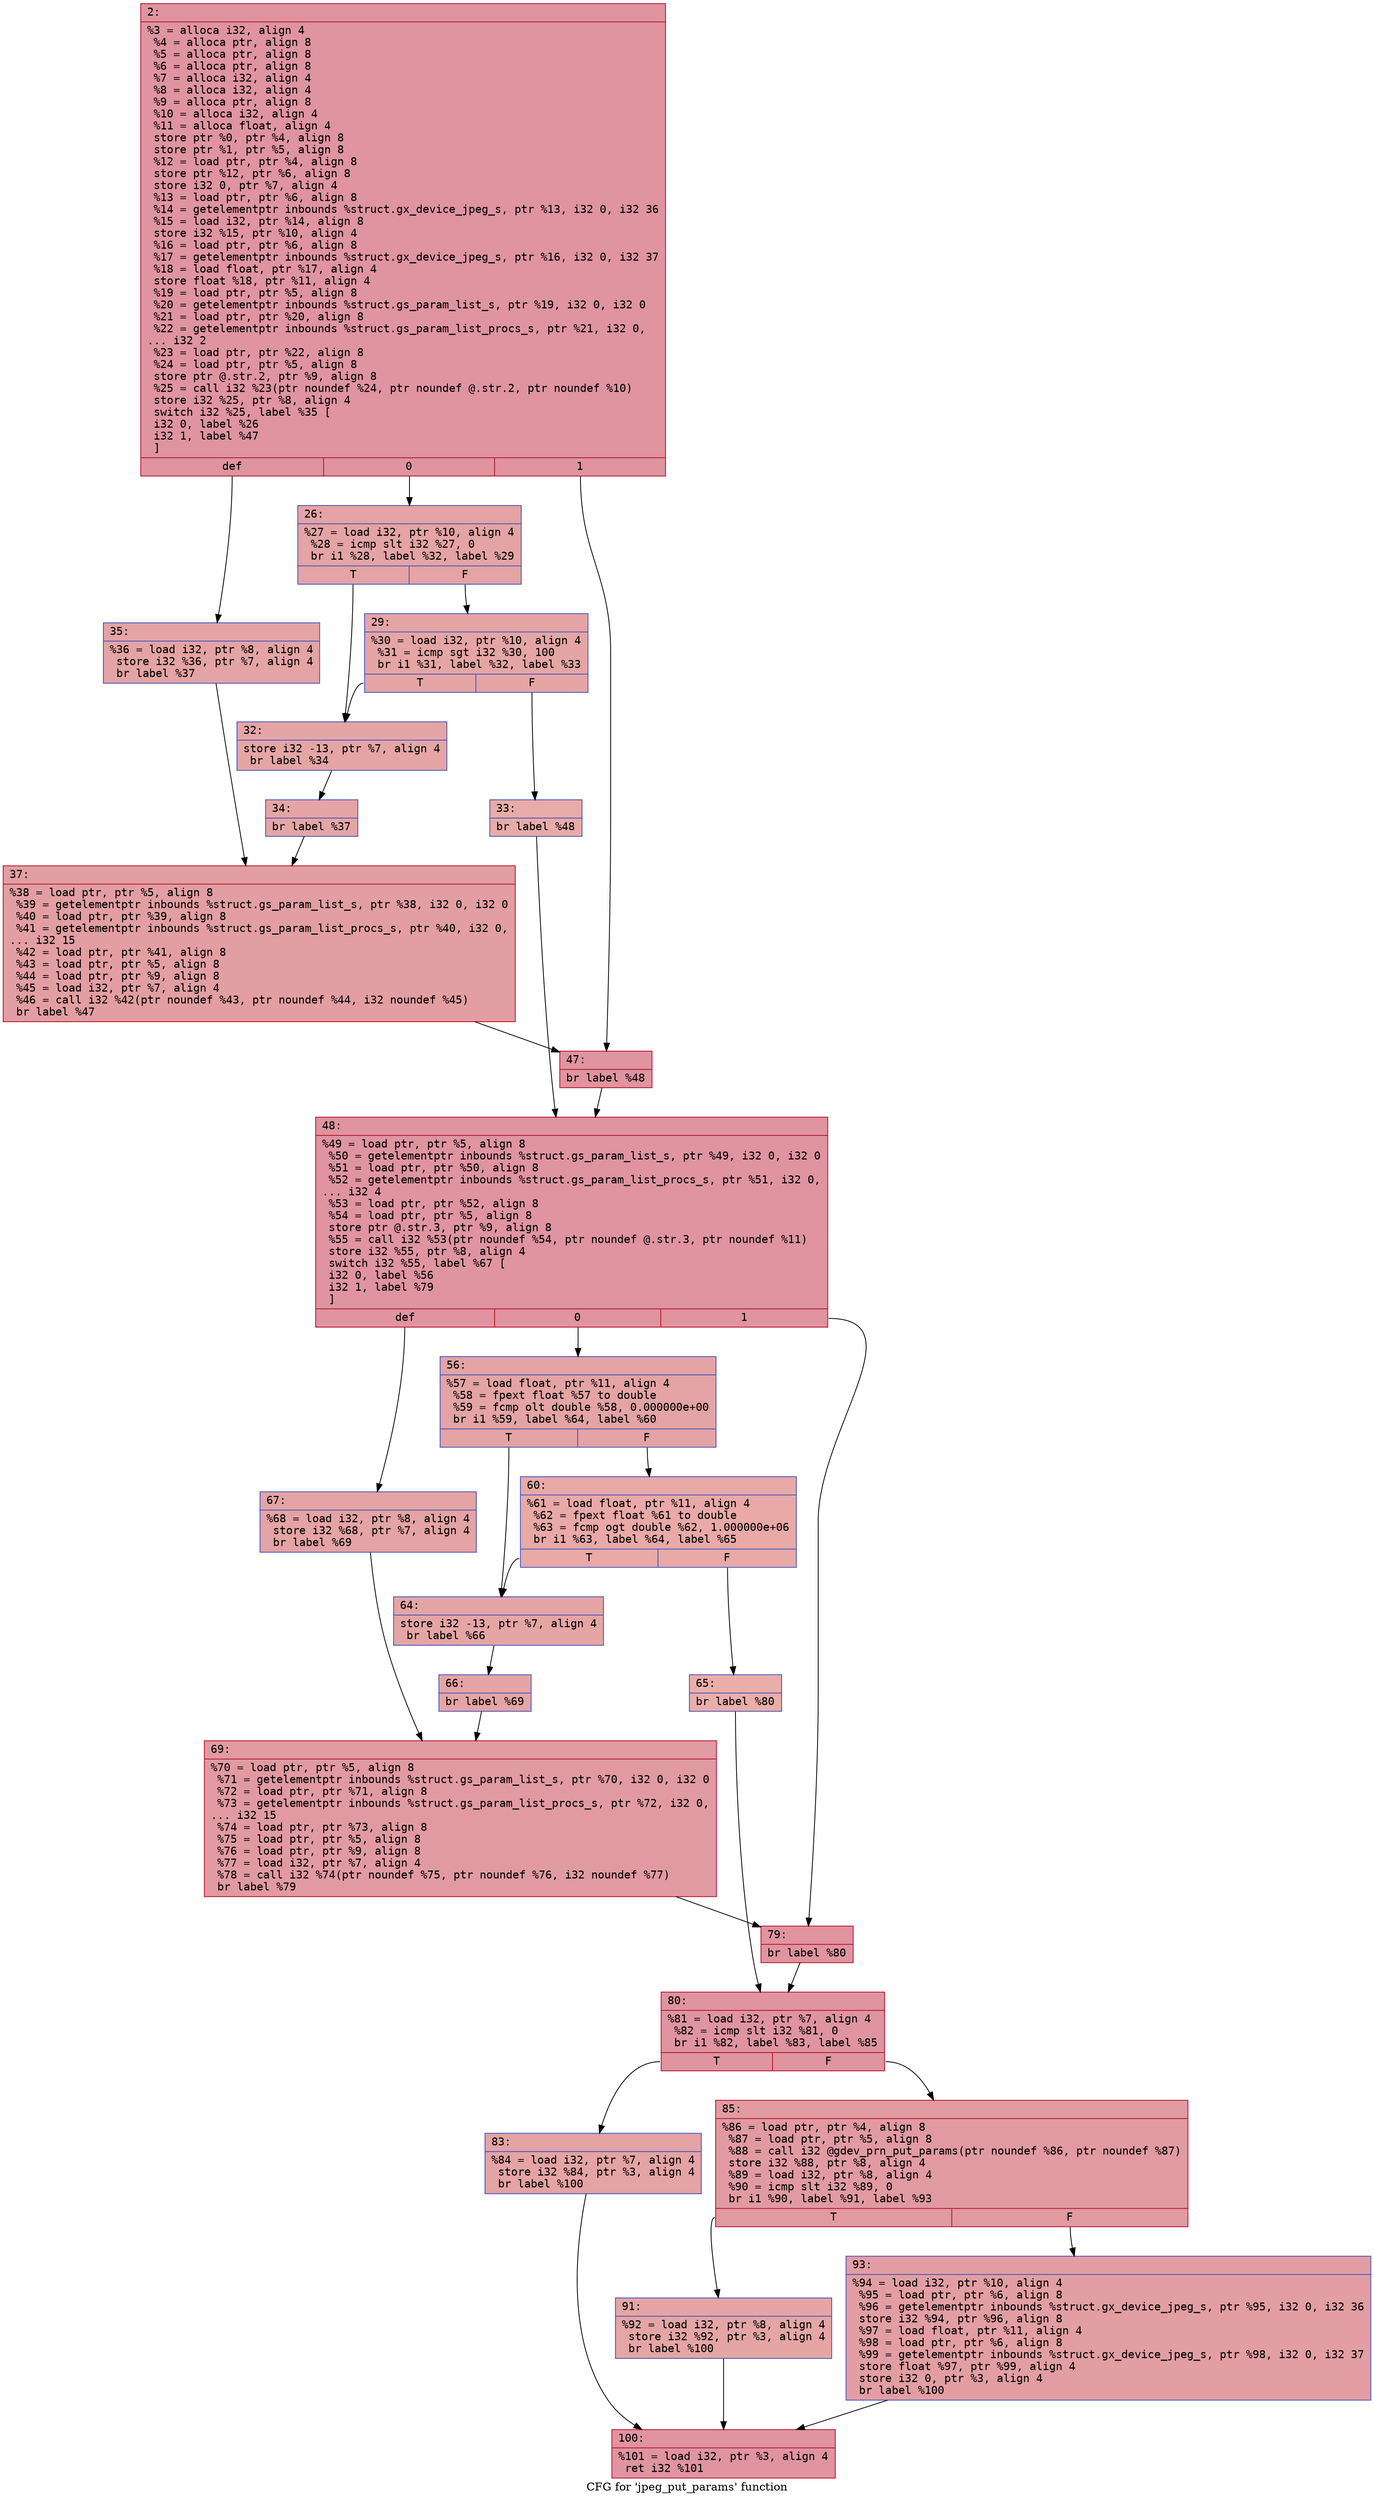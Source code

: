 digraph "CFG for 'jpeg_put_params' function" {
	label="CFG for 'jpeg_put_params' function";

	Node0x600001af7520 [shape=record,color="#b70d28ff", style=filled, fillcolor="#b70d2870" fontname="Courier",label="{2:\l|  %3 = alloca i32, align 4\l  %4 = alloca ptr, align 8\l  %5 = alloca ptr, align 8\l  %6 = alloca ptr, align 8\l  %7 = alloca i32, align 4\l  %8 = alloca i32, align 4\l  %9 = alloca ptr, align 8\l  %10 = alloca i32, align 4\l  %11 = alloca float, align 4\l  store ptr %0, ptr %4, align 8\l  store ptr %1, ptr %5, align 8\l  %12 = load ptr, ptr %4, align 8\l  store ptr %12, ptr %6, align 8\l  store i32 0, ptr %7, align 4\l  %13 = load ptr, ptr %6, align 8\l  %14 = getelementptr inbounds %struct.gx_device_jpeg_s, ptr %13, i32 0, i32 36\l  %15 = load i32, ptr %14, align 8\l  store i32 %15, ptr %10, align 4\l  %16 = load ptr, ptr %6, align 8\l  %17 = getelementptr inbounds %struct.gx_device_jpeg_s, ptr %16, i32 0, i32 37\l  %18 = load float, ptr %17, align 4\l  store float %18, ptr %11, align 4\l  %19 = load ptr, ptr %5, align 8\l  %20 = getelementptr inbounds %struct.gs_param_list_s, ptr %19, i32 0, i32 0\l  %21 = load ptr, ptr %20, align 8\l  %22 = getelementptr inbounds %struct.gs_param_list_procs_s, ptr %21, i32 0,\l... i32 2\l  %23 = load ptr, ptr %22, align 8\l  %24 = load ptr, ptr %5, align 8\l  store ptr @.str.2, ptr %9, align 8\l  %25 = call i32 %23(ptr noundef %24, ptr noundef @.str.2, ptr noundef %10)\l  store i32 %25, ptr %8, align 4\l  switch i32 %25, label %35 [\l    i32 0, label %26\l    i32 1, label %47\l  ]\l|{<s0>def|<s1>0|<s2>1}}"];
	Node0x600001af7520:s0 -> Node0x600001af7700[tooltip="2 -> 35\nProbability 33.33%" ];
	Node0x600001af7520:s1 -> Node0x600001af7570[tooltip="2 -> 26\nProbability 33.33%" ];
	Node0x600001af7520:s2 -> Node0x600001af77a0[tooltip="2 -> 47\nProbability 33.33%" ];
	Node0x600001af7570 [shape=record,color="#3d50c3ff", style=filled, fillcolor="#c32e3170" fontname="Courier",label="{26:\l|  %27 = load i32, ptr %10, align 4\l  %28 = icmp slt i32 %27, 0\l  br i1 %28, label %32, label %29\l|{<s0>T|<s1>F}}"];
	Node0x600001af7570:s0 -> Node0x600001af7610[tooltip="26 -> 32\nProbability 37.50%" ];
	Node0x600001af7570:s1 -> Node0x600001af75c0[tooltip="26 -> 29\nProbability 62.50%" ];
	Node0x600001af75c0 [shape=record,color="#3d50c3ff", style=filled, fillcolor="#c5333470" fontname="Courier",label="{29:\l|  %30 = load i32, ptr %10, align 4\l  %31 = icmp sgt i32 %30, 100\l  br i1 %31, label %32, label %33\l|{<s0>T|<s1>F}}"];
	Node0x600001af75c0:s0 -> Node0x600001af7610[tooltip="29 -> 32\nProbability 50.00%" ];
	Node0x600001af75c0:s1 -> Node0x600001af7660[tooltip="29 -> 33\nProbability 50.00%" ];
	Node0x600001af7610 [shape=record,color="#3d50c3ff", style=filled, fillcolor="#c5333470" fontname="Courier",label="{32:\l|  store i32 -13, ptr %7, align 4\l  br label %34\l}"];
	Node0x600001af7610 -> Node0x600001af76b0[tooltip="32 -> 34\nProbability 100.00%" ];
	Node0x600001af7660 [shape=record,color="#3d50c3ff", style=filled, fillcolor="#cc403a70" fontname="Courier",label="{33:\l|  br label %48\l}"];
	Node0x600001af7660 -> Node0x600001af77f0[tooltip="33 -> 48\nProbability 100.00%" ];
	Node0x600001af76b0 [shape=record,color="#3d50c3ff", style=filled, fillcolor="#c5333470" fontname="Courier",label="{34:\l|  br label %37\l}"];
	Node0x600001af76b0 -> Node0x600001af7750[tooltip="34 -> 37\nProbability 100.00%" ];
	Node0x600001af7700 [shape=record,color="#3d50c3ff", style=filled, fillcolor="#c32e3170" fontname="Courier",label="{35:\l|  %36 = load i32, ptr %8, align 4\l  store i32 %36, ptr %7, align 4\l  br label %37\l}"];
	Node0x600001af7700 -> Node0x600001af7750[tooltip="35 -> 37\nProbability 100.00%" ];
	Node0x600001af7750 [shape=record,color="#b70d28ff", style=filled, fillcolor="#be242e70" fontname="Courier",label="{37:\l|  %38 = load ptr, ptr %5, align 8\l  %39 = getelementptr inbounds %struct.gs_param_list_s, ptr %38, i32 0, i32 0\l  %40 = load ptr, ptr %39, align 8\l  %41 = getelementptr inbounds %struct.gs_param_list_procs_s, ptr %40, i32 0,\l... i32 15\l  %42 = load ptr, ptr %41, align 8\l  %43 = load ptr, ptr %5, align 8\l  %44 = load ptr, ptr %9, align 8\l  %45 = load i32, ptr %7, align 4\l  %46 = call i32 %42(ptr noundef %43, ptr noundef %44, i32 noundef %45)\l  br label %47\l}"];
	Node0x600001af7750 -> Node0x600001af77a0[tooltip="37 -> 47\nProbability 100.00%" ];
	Node0x600001af77a0 [shape=record,color="#b70d28ff", style=filled, fillcolor="#b70d2870" fontname="Courier",label="{47:\l|  br label %48\l}"];
	Node0x600001af77a0 -> Node0x600001af77f0[tooltip="47 -> 48\nProbability 100.00%" ];
	Node0x600001af77f0 [shape=record,color="#b70d28ff", style=filled, fillcolor="#b70d2870" fontname="Courier",label="{48:\l|  %49 = load ptr, ptr %5, align 8\l  %50 = getelementptr inbounds %struct.gs_param_list_s, ptr %49, i32 0, i32 0\l  %51 = load ptr, ptr %50, align 8\l  %52 = getelementptr inbounds %struct.gs_param_list_procs_s, ptr %51, i32 0,\l... i32 4\l  %53 = load ptr, ptr %52, align 8\l  %54 = load ptr, ptr %5, align 8\l  store ptr @.str.3, ptr %9, align 8\l  %55 = call i32 %53(ptr noundef %54, ptr noundef @.str.3, ptr noundef %11)\l  store i32 %55, ptr %8, align 4\l  switch i32 %55, label %67 [\l    i32 0, label %56\l    i32 1, label %79\l  ]\l|{<s0>def|<s1>0|<s2>1}}"];
	Node0x600001af77f0:s0 -> Node0x600001af79d0[tooltip="48 -> 67\nProbability 33.33%" ];
	Node0x600001af77f0:s1 -> Node0x600001af7840[tooltip="48 -> 56\nProbability 33.33%" ];
	Node0x600001af77f0:s2 -> Node0x600001af7a70[tooltip="48 -> 79\nProbability 33.33%" ];
	Node0x600001af7840 [shape=record,color="#3d50c3ff", style=filled, fillcolor="#c32e3170" fontname="Courier",label="{56:\l|  %57 = load float, ptr %11, align 4\l  %58 = fpext float %57 to double\l  %59 = fcmp olt double %58, 0.000000e+00\l  br i1 %59, label %64, label %60\l|{<s0>T|<s1>F}}"];
	Node0x600001af7840:s0 -> Node0x600001af78e0[tooltip="56 -> 64\nProbability 50.00%" ];
	Node0x600001af7840:s1 -> Node0x600001af7890[tooltip="56 -> 60\nProbability 50.00%" ];
	Node0x600001af7890 [shape=record,color="#3d50c3ff", style=filled, fillcolor="#ca3b3770" fontname="Courier",label="{60:\l|  %61 = load float, ptr %11, align 4\l  %62 = fpext float %61 to double\l  %63 = fcmp ogt double %62, 1.000000e+06\l  br i1 %63, label %64, label %65\l|{<s0>T|<s1>F}}"];
	Node0x600001af7890:s0 -> Node0x600001af78e0[tooltip="60 -> 64\nProbability 50.00%" ];
	Node0x600001af7890:s1 -> Node0x600001af7930[tooltip="60 -> 65\nProbability 50.00%" ];
	Node0x600001af78e0 [shape=record,color="#3d50c3ff", style=filled, fillcolor="#c5333470" fontname="Courier",label="{64:\l|  store i32 -13, ptr %7, align 4\l  br label %66\l}"];
	Node0x600001af78e0 -> Node0x600001af7980[tooltip="64 -> 66\nProbability 100.00%" ];
	Node0x600001af7930 [shape=record,color="#3d50c3ff", style=filled, fillcolor="#d0473d70" fontname="Courier",label="{65:\l|  br label %80\l}"];
	Node0x600001af7930 -> Node0x600001af7ac0[tooltip="65 -> 80\nProbability 100.00%" ];
	Node0x600001af7980 [shape=record,color="#3d50c3ff", style=filled, fillcolor="#c5333470" fontname="Courier",label="{66:\l|  br label %69\l}"];
	Node0x600001af7980 -> Node0x600001af7a20[tooltip="66 -> 69\nProbability 100.00%" ];
	Node0x600001af79d0 [shape=record,color="#3d50c3ff", style=filled, fillcolor="#c32e3170" fontname="Courier",label="{67:\l|  %68 = load i32, ptr %8, align 4\l  store i32 %68, ptr %7, align 4\l  br label %69\l}"];
	Node0x600001af79d0 -> Node0x600001af7a20[tooltip="67 -> 69\nProbability 100.00%" ];
	Node0x600001af7a20 [shape=record,color="#b70d28ff", style=filled, fillcolor="#bb1b2c70" fontname="Courier",label="{69:\l|  %70 = load ptr, ptr %5, align 8\l  %71 = getelementptr inbounds %struct.gs_param_list_s, ptr %70, i32 0, i32 0\l  %72 = load ptr, ptr %71, align 8\l  %73 = getelementptr inbounds %struct.gs_param_list_procs_s, ptr %72, i32 0,\l... i32 15\l  %74 = load ptr, ptr %73, align 8\l  %75 = load ptr, ptr %5, align 8\l  %76 = load ptr, ptr %9, align 8\l  %77 = load i32, ptr %7, align 4\l  %78 = call i32 %74(ptr noundef %75, ptr noundef %76, i32 noundef %77)\l  br label %79\l}"];
	Node0x600001af7a20 -> Node0x600001af7a70[tooltip="69 -> 79\nProbability 100.00%" ];
	Node0x600001af7a70 [shape=record,color="#b70d28ff", style=filled, fillcolor="#b70d2870" fontname="Courier",label="{79:\l|  br label %80\l}"];
	Node0x600001af7a70 -> Node0x600001af7ac0[tooltip="79 -> 80\nProbability 100.00%" ];
	Node0x600001af7ac0 [shape=record,color="#b70d28ff", style=filled, fillcolor="#b70d2870" fontname="Courier",label="{80:\l|  %81 = load i32, ptr %7, align 4\l  %82 = icmp slt i32 %81, 0\l  br i1 %82, label %83, label %85\l|{<s0>T|<s1>F}}"];
	Node0x600001af7ac0:s0 -> Node0x600001af7b10[tooltip="80 -> 83\nProbability 37.50%" ];
	Node0x600001af7ac0:s1 -> Node0x600001af7b60[tooltip="80 -> 85\nProbability 62.50%" ];
	Node0x600001af7b10 [shape=record,color="#3d50c3ff", style=filled, fillcolor="#c32e3170" fontname="Courier",label="{83:\l|  %84 = load i32, ptr %7, align 4\l  store i32 %84, ptr %3, align 4\l  br label %100\l}"];
	Node0x600001af7b10 -> Node0x600001af7c50[tooltip="83 -> 100\nProbability 100.00%" ];
	Node0x600001af7b60 [shape=record,color="#b70d28ff", style=filled, fillcolor="#bb1b2c70" fontname="Courier",label="{85:\l|  %86 = load ptr, ptr %4, align 8\l  %87 = load ptr, ptr %5, align 8\l  %88 = call i32 @gdev_prn_put_params(ptr noundef %86, ptr noundef %87)\l  store i32 %88, ptr %8, align 4\l  %89 = load i32, ptr %8, align 4\l  %90 = icmp slt i32 %89, 0\l  br i1 %90, label %91, label %93\l|{<s0>T|<s1>F}}"];
	Node0x600001af7b60:s0 -> Node0x600001af7bb0[tooltip="85 -> 91\nProbability 37.50%" ];
	Node0x600001af7b60:s1 -> Node0x600001af7c00[tooltip="85 -> 93\nProbability 62.50%" ];
	Node0x600001af7bb0 [shape=record,color="#3d50c3ff", style=filled, fillcolor="#c5333470" fontname="Courier",label="{91:\l|  %92 = load i32, ptr %8, align 4\l  store i32 %92, ptr %3, align 4\l  br label %100\l}"];
	Node0x600001af7bb0 -> Node0x600001af7c50[tooltip="91 -> 100\nProbability 100.00%" ];
	Node0x600001af7c00 [shape=record,color="#3d50c3ff", style=filled, fillcolor="#be242e70" fontname="Courier",label="{93:\l|  %94 = load i32, ptr %10, align 4\l  %95 = load ptr, ptr %6, align 8\l  %96 = getelementptr inbounds %struct.gx_device_jpeg_s, ptr %95, i32 0, i32 36\l  store i32 %94, ptr %96, align 8\l  %97 = load float, ptr %11, align 4\l  %98 = load ptr, ptr %6, align 8\l  %99 = getelementptr inbounds %struct.gx_device_jpeg_s, ptr %98, i32 0, i32 37\l  store float %97, ptr %99, align 4\l  store i32 0, ptr %3, align 4\l  br label %100\l}"];
	Node0x600001af7c00 -> Node0x600001af7c50[tooltip="93 -> 100\nProbability 100.00%" ];
	Node0x600001af7c50 [shape=record,color="#b70d28ff", style=filled, fillcolor="#b70d2870" fontname="Courier",label="{100:\l|  %101 = load i32, ptr %3, align 4\l  ret i32 %101\l}"];
}
